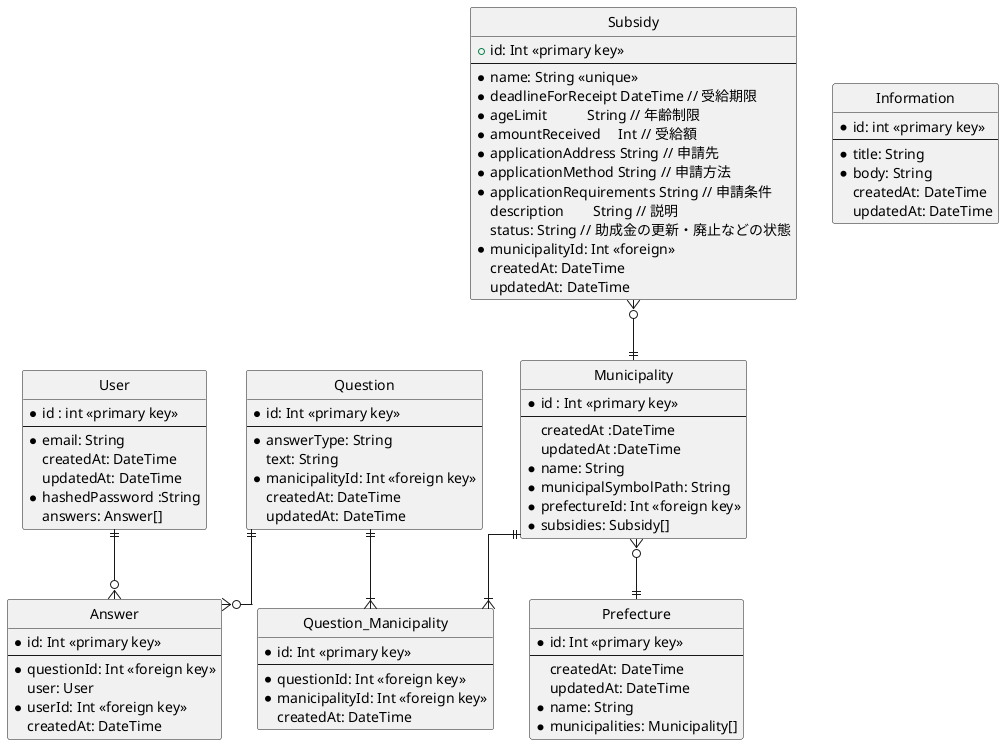 @startuml failure-story

' hide the spot
hide circle

' avoid problems with angled crows feet
skinparam linetype ortho

entity "User" as user {
    *id : int <<primary key>>
    --
    *email: String
    createdAt: DateTime
    updatedAt: DateTime
    *hashedPassword :String
    answers: Answer[]
}

entity "Municipality" as manicipality {
    *id : Int <<primary key>>
    --
    createdAt :DateTime                  
    updatedAt :DateTime                  
    *name: String
    *municipalSymbolPath: String
    *prefectureId: Int <<foreign key>>
    *subsidies: Subsidy[]
}

entity "Information" as information {
    *id: int <<primary key>>
    --
    *title: String
    *body: String
    createdAt: DateTime
    updatedAt: DateTime
}

entity "Prefecture" as prefecture {
    *id: Int <<primary key>>
    --
    createdAt: DateTime
    updatedAt: DateTime
    *name: String
    *municipalities: Municipality[]
}

entity "Subsidy" as subsidy {
    +id: Int <<primary key>>
  --
    *name: String <<unique>>
    *deadlineForReceipt DateTime // 受給期限
    *ageLimit           String // 年齢制限
    *amountReceived     Int // 受給額
    *applicationAddress String // 申請先
    *applicationMethod String // 申請方法
    *applicationRequirements String // 申請条件
    description        String // 説明
    status: String // 助成金の更新・廃止などの状態
    *municipalityId: Int <<foreign>>
    createdAt: DateTime
    updatedAt: DateTime
}

' 一問一答の質問
entity "Question" as question {
    *id: Int <<primary key>>
    --
    *answerType: String
    text: String
    *manicipalityId: Int <<foreign key>>
    createdAt: DateTime
    updatedAt: DateTime
}

' ユーザーの答えを保存するテーブル
entity "Answer" as answer {
    *id: Int <<primary key>>
    --
    *questionId: Int <<foreign key>>
    user: User
    *userId: Int <<foreign key>>
    createdAt: DateTime
}

entity "Question_Manicipality" as questionOnManicipality {
    *id: Int <<primary key>> 
    --
    *questionId: Int <<foreign key>>
    *manicipalityId: Int <<foreign key>>
    createdAt: DateTime
}

manicipality }o--|| prefecture
question ||--o{ answer
question ||--|{ questionOnManicipality
manicipality ||--|{ questionOnManicipality
subsidy }o--|| manicipality
user ||--o{ answer



@enduml
